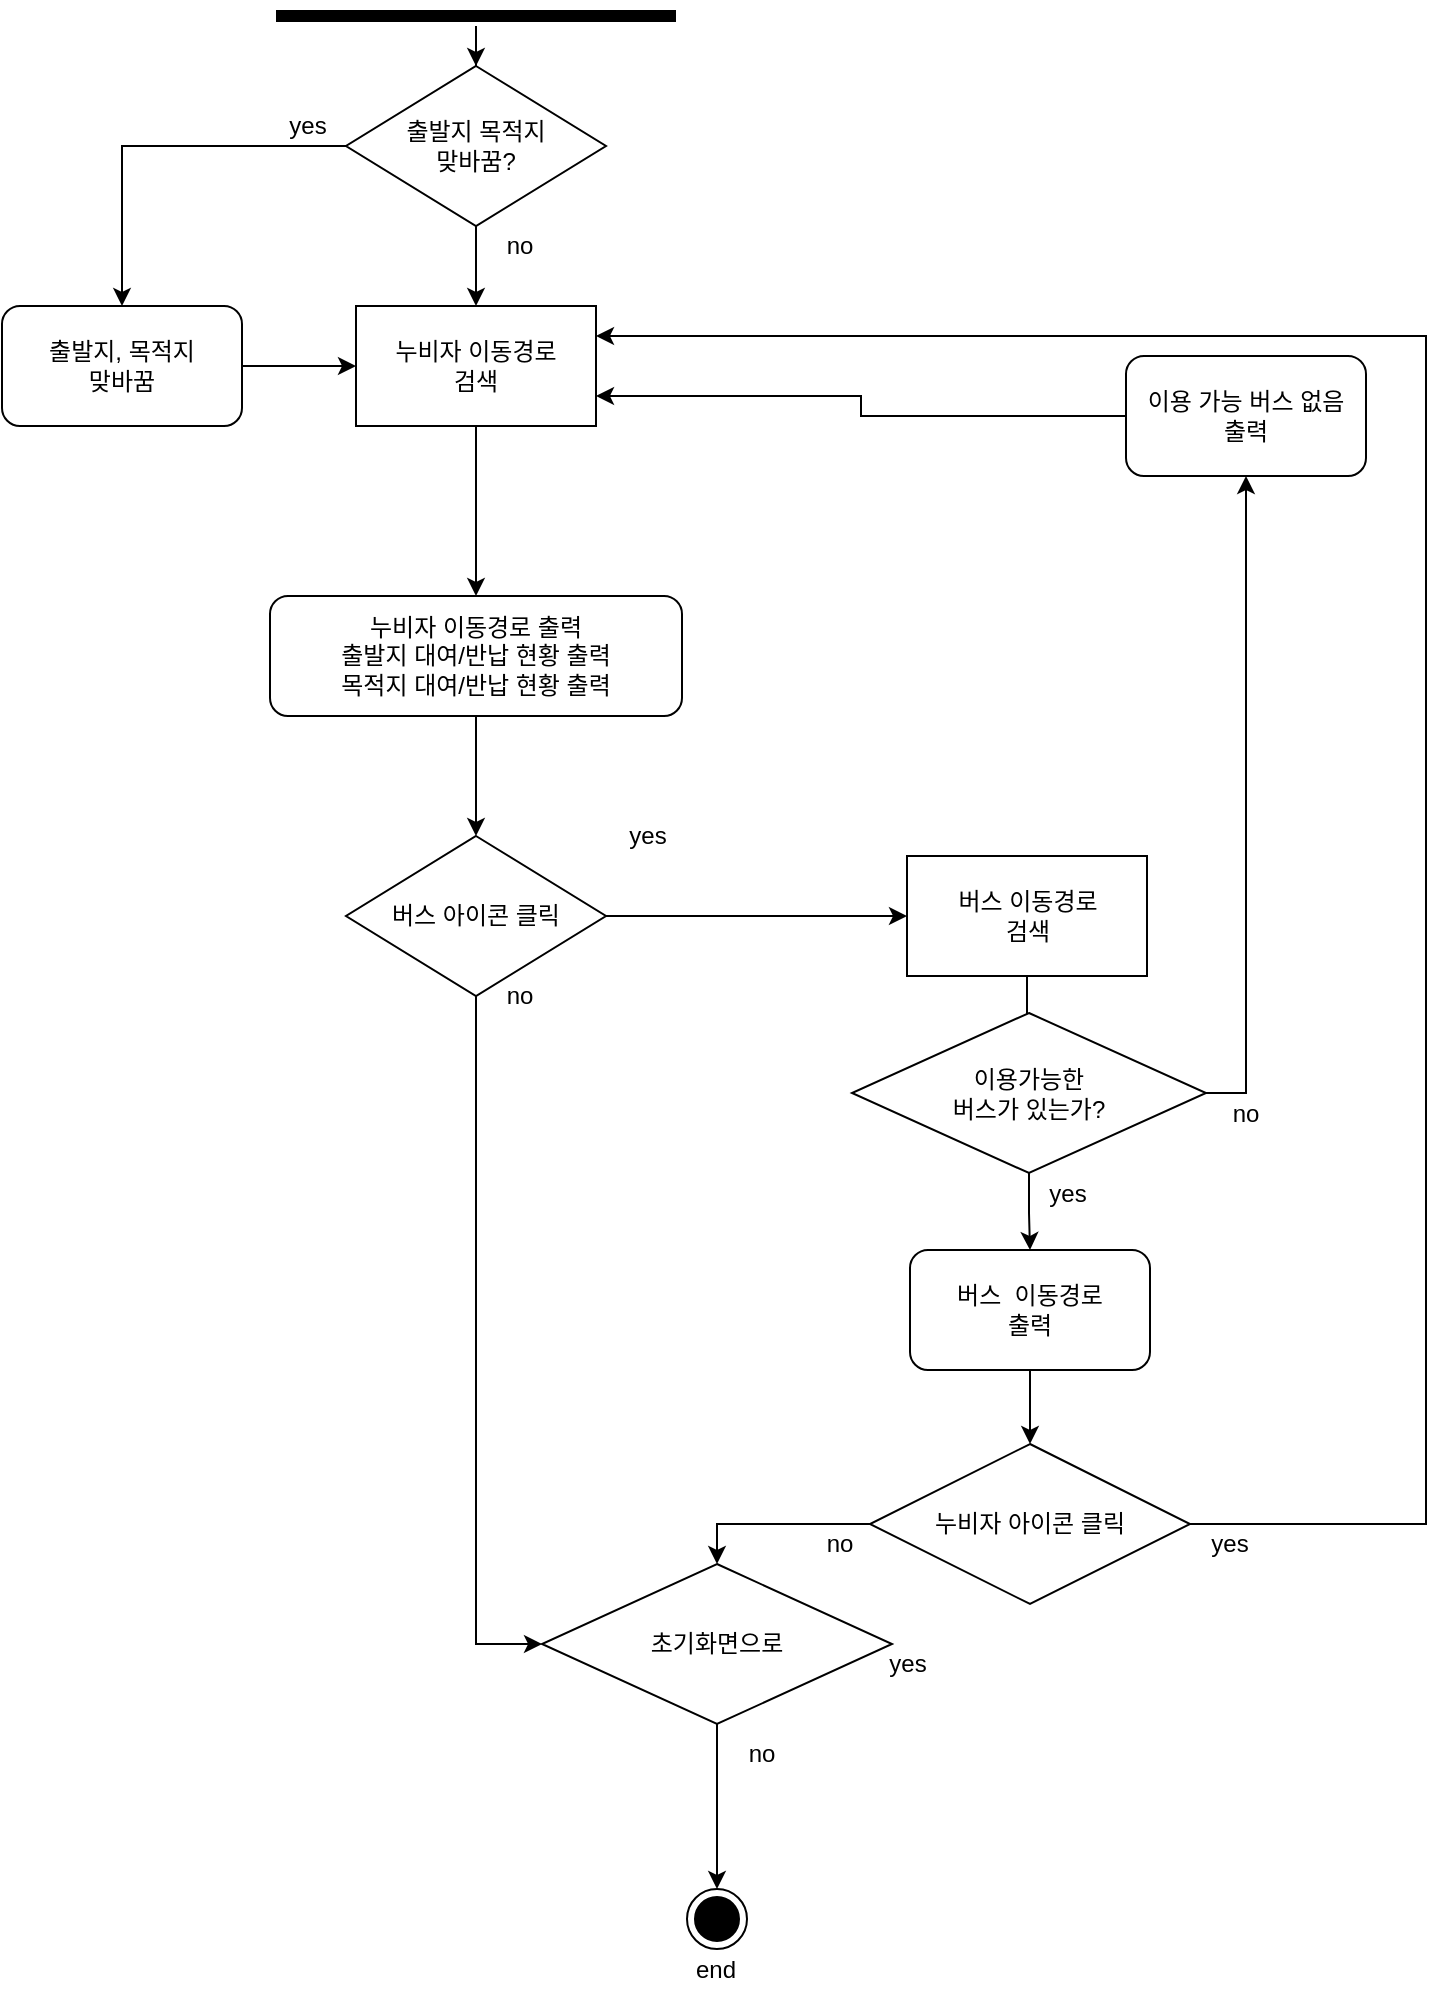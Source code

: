 <mxfile version="12.2.3" type="device" pages="1"><diagram id="uqwhBEFuk2H2JZvvYOAM" name="Page-1"><mxGraphModel dx="1408" dy="-470" grid="1" gridSize="10" guides="1" tooltips="1" connect="1" arrows="1" fold="1" page="1" pageScale="1" pageWidth="827" pageHeight="1169" math="0" shadow="0"><root><mxCell id="0"/><mxCell id="1" parent="0"/><mxCell id="Ii9ju7ZapqsbBLG3MYsR-1" style="edgeStyle=orthogonalEdgeStyle;rounded=0;orthogonalLoop=1;jettySize=auto;html=1;entryX=0.5;entryY=0;entryDx=0;entryDy=0;strokeColor=#000000;exitX=0.5;exitY=1;exitDx=0;exitDy=0;" edge="1" parent="1" source="Ii9ju7ZapqsbBLG3MYsR-14" target="Ii9ju7ZapqsbBLG3MYsR-5"><mxGeometry relative="1" as="geometry"><mxPoint x="295.5" y="1250" as="sourcePoint"/><mxPoint x="295.333" y="1287.667" as="targetPoint"/></mxGeometry></mxCell><mxCell id="Ii9ju7ZapqsbBLG3MYsR-2" style="edgeStyle=orthogonalEdgeStyle;rounded=0;orthogonalLoop=1;jettySize=auto;html=1;strokeColor=#000000;" edge="1" parent="1" source="Ii9ju7ZapqsbBLG3MYsR-3" target="Ii9ju7ZapqsbBLG3MYsR-27"><mxGeometry relative="1" as="geometry"/></mxCell><mxCell id="Ii9ju7ZapqsbBLG3MYsR-3" value="" style="shape=line;html=1;strokeWidth=6;strokeColor=#000000;" vertex="1" parent="1"><mxGeometry x="194" y="1210" width="200" height="10" as="geometry"/></mxCell><mxCell id="Ii9ju7ZapqsbBLG3MYsR-4" style="edgeStyle=orthogonalEdgeStyle;rounded=0;orthogonalLoop=1;jettySize=auto;html=1;entryX=0.5;entryY=0;entryDx=0;entryDy=0;strokeColor=#000000;" edge="1" parent="1" source="Ii9ju7ZapqsbBLG3MYsR-5" target="Ii9ju7ZapqsbBLG3MYsR-10"><mxGeometry relative="1" as="geometry"/></mxCell><mxCell id="Ii9ju7ZapqsbBLG3MYsR-5" value="누비자 이동경로 출력&lt;br&gt;출발지 대여/반납 현황 출력&lt;br&gt;목적지 대여/반납 현황 출력" style="rounded=1;whiteSpace=wrap;html=1;" vertex="1" parent="1"><mxGeometry x="191" y="1505" width="206" height="60" as="geometry"/></mxCell><mxCell id="Ii9ju7ZapqsbBLG3MYsR-6" style="edgeStyle=orthogonalEdgeStyle;rounded=0;orthogonalLoop=1;jettySize=auto;html=1;entryX=0.5;entryY=0;entryDx=0;entryDy=0;strokeColor=#000000;" edge="1" parent="1" source="Ii9ju7ZapqsbBLG3MYsR-7" target="Ii9ju7ZapqsbBLG3MYsR-13"><mxGeometry relative="1" as="geometry"/></mxCell><mxCell id="Ii9ju7ZapqsbBLG3MYsR-7" value="버스&amp;nbsp; 이동경로&lt;br&gt;출력" style="rounded=1;whiteSpace=wrap;html=1;" vertex="1" parent="1"><mxGeometry x="511" y="1832" width="120" height="60" as="geometry"/></mxCell><mxCell id="Ii9ju7ZapqsbBLG3MYsR-8" style="edgeStyle=orthogonalEdgeStyle;rounded=0;orthogonalLoop=1;jettySize=auto;html=1;strokeColor=#000000;entryX=0;entryY=0.5;entryDx=0;entryDy=0;" edge="1" parent="1" source="Ii9ju7ZapqsbBLG3MYsR-10" target="Ii9ju7ZapqsbBLG3MYsR-16"><mxGeometry relative="1" as="geometry"><mxPoint x="510" y="1635" as="targetPoint"/></mxGeometry></mxCell><mxCell id="Ii9ju7ZapqsbBLG3MYsR-9" style="edgeStyle=orthogonalEdgeStyle;rounded=0;orthogonalLoop=1;jettySize=auto;html=1;entryX=0;entryY=0.5;entryDx=0;entryDy=0;" edge="1" parent="1" source="Ii9ju7ZapqsbBLG3MYsR-10" target="Ii9ju7ZapqsbBLG3MYsR-18"><mxGeometry relative="1" as="geometry"/></mxCell><mxCell id="Ii9ju7ZapqsbBLG3MYsR-10" value="버스 아이콘 클릭" style="rhombus;whiteSpace=wrap;html=1;strokeColor=#000000;" vertex="1" parent="1"><mxGeometry x="229" y="1625" width="130" height="80" as="geometry"/></mxCell><mxCell id="Ii9ju7ZapqsbBLG3MYsR-11" style="edgeStyle=orthogonalEdgeStyle;rounded=0;orthogonalLoop=1;jettySize=auto;html=1;entryX=0.5;entryY=0;entryDx=0;entryDy=0;exitX=0;exitY=0.5;exitDx=0;exitDy=0;" edge="1" parent="1" source="Ii9ju7ZapqsbBLG3MYsR-13" target="Ii9ju7ZapqsbBLG3MYsR-18"><mxGeometry relative="1" as="geometry"/></mxCell><mxCell id="Ii9ju7ZapqsbBLG3MYsR-12" style="edgeStyle=orthogonalEdgeStyle;rounded=0;orthogonalLoop=1;jettySize=auto;html=1;entryX=1;entryY=0.25;entryDx=0;entryDy=0;" edge="1" parent="1" source="Ii9ju7ZapqsbBLG3MYsR-13" target="Ii9ju7ZapqsbBLG3MYsR-14"><mxGeometry relative="1" as="geometry"><Array as="points"><mxPoint x="769" y="1969"/><mxPoint x="769" y="1375"/></Array></mxGeometry></mxCell><mxCell id="Ii9ju7ZapqsbBLG3MYsR-13" value="누비자 아이콘 클릭" style="rhombus;whiteSpace=wrap;html=1;strokeColor=#000000;" vertex="1" parent="1"><mxGeometry x="491" y="1929" width="160" height="80" as="geometry"/></mxCell><mxCell id="Ii9ju7ZapqsbBLG3MYsR-14" value="누비자 이동경로&lt;br&gt;검색" style="rounded=0;whiteSpace=wrap;html=1;strokeColor=#000000;" vertex="1" parent="1"><mxGeometry x="234" y="1360" width="120" height="60" as="geometry"/></mxCell><mxCell id="Ii9ju7ZapqsbBLG3MYsR-15" style="edgeStyle=orthogonalEdgeStyle;rounded=0;orthogonalLoop=1;jettySize=auto;html=1;entryX=0.5;entryY=0;entryDx=0;entryDy=0;" edge="1" parent="1" source="Ii9ju7ZapqsbBLG3MYsR-16" target="Ii9ju7ZapqsbBLG3MYsR-36"><mxGeometry relative="1" as="geometry"/></mxCell><mxCell id="Ii9ju7ZapqsbBLG3MYsR-16" value="버스 이동경로&lt;br&gt;검색" style="rounded=0;whiteSpace=wrap;html=1;strokeColor=#000000;" vertex="1" parent="1"><mxGeometry x="509.5" y="1635" width="120" height="60" as="geometry"/></mxCell><mxCell id="Ii9ju7ZapqsbBLG3MYsR-17" style="edgeStyle=orthogonalEdgeStyle;rounded=0;orthogonalLoop=1;jettySize=auto;html=1;strokeColor=#000000;entryX=0.5;entryY=0;entryDx=0;entryDy=0;" edge="1" parent="1" source="Ii9ju7ZapqsbBLG3MYsR-18" target="Ii9ju7ZapqsbBLG3MYsR-19"><mxGeometry relative="1" as="geometry"><mxPoint x="381.5" y="2370" as="targetPoint"/></mxGeometry></mxCell><mxCell id="Ii9ju7ZapqsbBLG3MYsR-18" value="초기화면으로" style="rhombus;whiteSpace=wrap;html=1;strokeColor=#000000;" vertex="1" parent="1"><mxGeometry x="327" y="1989" width="175" height="80" as="geometry"/></mxCell><mxCell id="Ii9ju7ZapqsbBLG3MYsR-19" value="" style="ellipse;html=1;shape=endState;fillColor=#000000;strokeColor=#000000;" vertex="1" parent="1"><mxGeometry x="399.5" y="2151.5" width="30" height="30" as="geometry"/></mxCell><mxCell id="Ii9ju7ZapqsbBLG3MYsR-20" value="yes" style="text;html=1;strokeColor=none;fillColor=none;align=center;verticalAlign=middle;whiteSpace=wrap;rounded=0;" vertex="1" parent="1"><mxGeometry x="651" y="1969" width="40" height="20" as="geometry"/></mxCell><mxCell id="Ii9ju7ZapqsbBLG3MYsR-21" value="yes" style="text;html=1;strokeColor=none;fillColor=none;align=center;verticalAlign=middle;whiteSpace=wrap;rounded=0;" vertex="1" parent="1"><mxGeometry x="490" y="2029" width="40" height="20" as="geometry"/></mxCell><mxCell id="Ii9ju7ZapqsbBLG3MYsR-22" value="yes" style="text;html=1;strokeColor=none;fillColor=none;align=center;verticalAlign=middle;whiteSpace=wrap;rounded=0;" vertex="1" parent="1"><mxGeometry x="359.5" y="1615" width="40" height="20" as="geometry"/></mxCell><mxCell id="Ii9ju7ZapqsbBLG3MYsR-23" value="no" style="text;html=1;strokeColor=none;fillColor=none;align=center;verticalAlign=middle;whiteSpace=wrap;rounded=0;" vertex="1" parent="1"><mxGeometry x="416.5" y="2074" width="40" height="20" as="geometry"/></mxCell><mxCell id="Ii9ju7ZapqsbBLG3MYsR-24" value="no" style="text;html=1;strokeColor=none;fillColor=none;align=center;verticalAlign=middle;whiteSpace=wrap;rounded=0;" vertex="1" parent="1"><mxGeometry x="295.5" y="1695" width="40" height="20" as="geometry"/></mxCell><mxCell id="Ii9ju7ZapqsbBLG3MYsR-25" style="edgeStyle=orthogonalEdgeStyle;rounded=0;orthogonalLoop=1;jettySize=auto;html=1;entryX=0.5;entryY=0;entryDx=0;entryDy=0;strokeColor=#000000;" edge="1" parent="1" source="Ii9ju7ZapqsbBLG3MYsR-27" target="Ii9ju7ZapqsbBLG3MYsR-14"><mxGeometry relative="1" as="geometry"/></mxCell><mxCell id="Ii9ju7ZapqsbBLG3MYsR-26" style="edgeStyle=orthogonalEdgeStyle;rounded=0;orthogonalLoop=1;jettySize=auto;html=1;entryX=0.5;entryY=0;entryDx=0;entryDy=0;strokeColor=#000000;" edge="1" parent="1" source="Ii9ju7ZapqsbBLG3MYsR-27" target="Ii9ju7ZapqsbBLG3MYsR-29"><mxGeometry relative="1" as="geometry"/></mxCell><mxCell id="Ii9ju7ZapqsbBLG3MYsR-27" value="출발지 목적지&lt;br&gt;맞바꿈?" style="rhombus;whiteSpace=wrap;html=1;strokeColor=#000000;" vertex="1" parent="1"><mxGeometry x="229" y="1240" width="130" height="80" as="geometry"/></mxCell><mxCell id="Ii9ju7ZapqsbBLG3MYsR-28" style="edgeStyle=orthogonalEdgeStyle;rounded=0;orthogonalLoop=1;jettySize=auto;html=1;entryX=0;entryY=0.5;entryDx=0;entryDy=0;strokeColor=#000000;" edge="1" parent="1" source="Ii9ju7ZapqsbBLG3MYsR-29" target="Ii9ju7ZapqsbBLG3MYsR-14"><mxGeometry relative="1" as="geometry"/></mxCell><mxCell id="Ii9ju7ZapqsbBLG3MYsR-29" value="출발지, 목적지&lt;br&gt;맞바꿈" style="rounded=1;whiteSpace=wrap;html=1;strokeColor=#000000;" vertex="1" parent="1"><mxGeometry x="57" y="1360" width="120" height="60" as="geometry"/></mxCell><mxCell id="Ii9ju7ZapqsbBLG3MYsR-30" value="end" style="text;html=1;strokeColor=none;fillColor=none;align=center;verticalAlign=middle;whiteSpace=wrap;rounded=0;" vertex="1" parent="1"><mxGeometry x="393.5" y="2181.5" width="40" height="20" as="geometry"/></mxCell><mxCell id="Ii9ju7ZapqsbBLG3MYsR-31" value="yes" style="text;html=1;strokeColor=none;fillColor=none;align=center;verticalAlign=middle;whiteSpace=wrap;rounded=0;" vertex="1" parent="1"><mxGeometry x="189.5" y="1260" width="40" height="20" as="geometry"/></mxCell><mxCell id="Ii9ju7ZapqsbBLG3MYsR-32" value="no" style="text;html=1;strokeColor=none;fillColor=none;align=center;verticalAlign=middle;whiteSpace=wrap;rounded=0;" vertex="1" parent="1"><mxGeometry x="295.5" y="1320" width="40" height="20" as="geometry"/></mxCell><mxCell id="Ii9ju7ZapqsbBLG3MYsR-33" value="no" style="text;html=1;strokeColor=none;fillColor=none;align=center;verticalAlign=middle;whiteSpace=wrap;rounded=0;" vertex="1" parent="1"><mxGeometry x="455.5" y="1969" width="40" height="20" as="geometry"/></mxCell><mxCell id="Ii9ju7ZapqsbBLG3MYsR-34" style="edgeStyle=orthogonalEdgeStyle;rounded=0;orthogonalLoop=1;jettySize=auto;html=1;entryX=0.5;entryY=0;entryDx=0;entryDy=0;" edge="1" parent="1" source="Ii9ju7ZapqsbBLG3MYsR-36" target="Ii9ju7ZapqsbBLG3MYsR-7"><mxGeometry relative="1" as="geometry"/></mxCell><mxCell id="Ii9ju7ZapqsbBLG3MYsR-35" style="edgeStyle=orthogonalEdgeStyle;rounded=0;orthogonalLoop=1;jettySize=auto;html=1;entryX=0.5;entryY=1;entryDx=0;entryDy=0;" edge="1" parent="1" source="Ii9ju7ZapqsbBLG3MYsR-36" target="Ii9ju7ZapqsbBLG3MYsR-40"><mxGeometry relative="1" as="geometry"><Array as="points"><mxPoint x="679" y="1696.5"/><mxPoint x="679" y="1475"/></Array></mxGeometry></mxCell><mxCell id="Ii9ju7ZapqsbBLG3MYsR-36" value="이용가능한 &lt;br&gt;버스가 있는가?" style="rhombus;whiteSpace=wrap;html=1;strokeColor=#000000;" vertex="1" parent="1"><mxGeometry x="482" y="1713.5" width="177" height="80" as="geometry"/></mxCell><mxCell id="Ii9ju7ZapqsbBLG3MYsR-37" value="yes" style="text;html=1;strokeColor=none;fillColor=none;align=center;verticalAlign=middle;whiteSpace=wrap;rounded=0;" vertex="1" parent="1"><mxGeometry x="570" y="1793.5" width="40" height="20" as="geometry"/></mxCell><mxCell id="Ii9ju7ZapqsbBLG3MYsR-38" value="no" style="text;html=1;strokeColor=none;fillColor=none;align=center;verticalAlign=middle;whiteSpace=wrap;rounded=0;" vertex="1" parent="1"><mxGeometry x="659" y="1753.5" width="40" height="20" as="geometry"/></mxCell><mxCell id="Ii9ju7ZapqsbBLG3MYsR-39" style="edgeStyle=orthogonalEdgeStyle;rounded=0;orthogonalLoop=1;jettySize=auto;html=1;entryX=1;entryY=0.75;entryDx=0;entryDy=0;" edge="1" parent="1" source="Ii9ju7ZapqsbBLG3MYsR-40" target="Ii9ju7ZapqsbBLG3MYsR-14"><mxGeometry relative="1" as="geometry"/></mxCell><mxCell id="Ii9ju7ZapqsbBLG3MYsR-40" value="이용 가능 버스 없음&lt;br&gt;출력" style="rounded=1;whiteSpace=wrap;html=1;" vertex="1" parent="1"><mxGeometry x="619" y="1385" width="120" height="60" as="geometry"/></mxCell></root></mxGraphModel></diagram></mxfile>